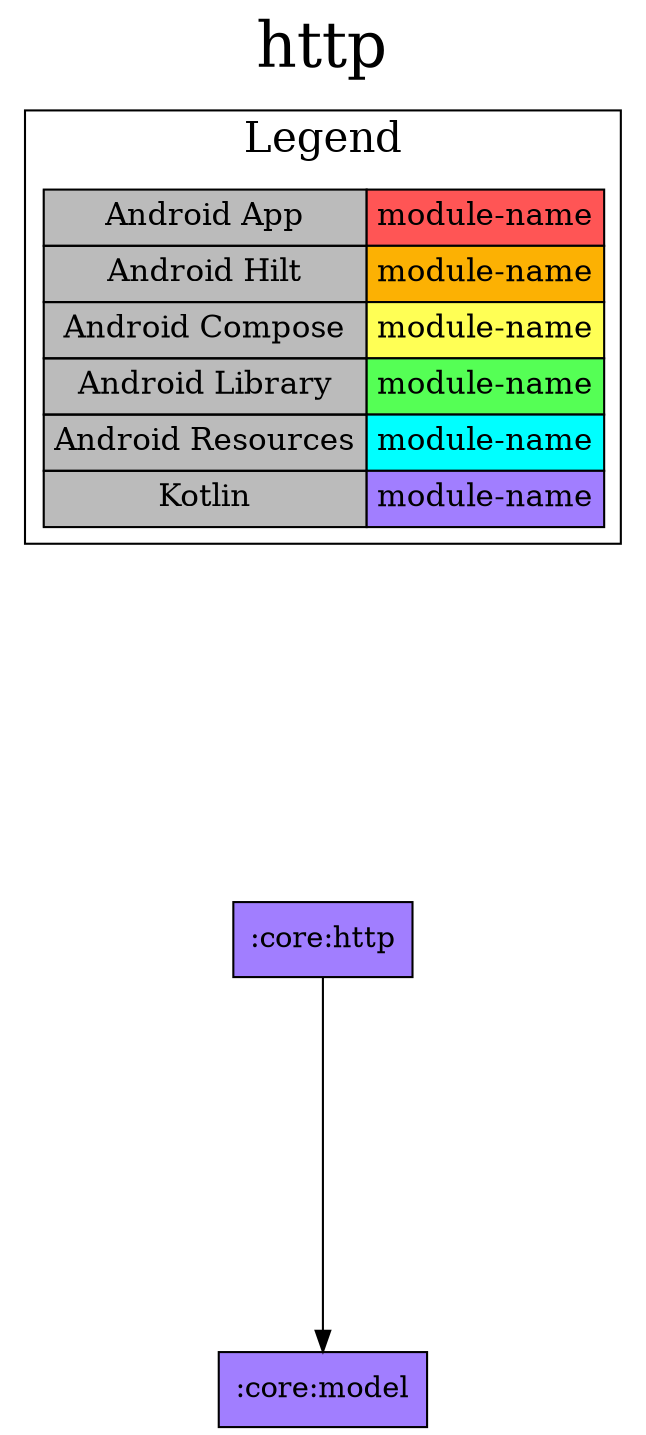 digraph {
edge ["dir"="forward"]
graph ["dpi"="100","label"="http","labelloc"="t","fontsize"="30","ranksep"="2.5","rankdir"="TB"]
node ["style"="filled"]
":core:http" ["fillcolor"="#A17EFF","shape"="box"]
":core:model" ["fillcolor"="#A17EFF","shape"="box"]
{
edge ["dir"="none"]
graph ["rank"="same"]
}
":core:http" -> ":core:model"
subgraph "cluster_legend" {
edge ["dir"="none"]
graph ["label"="Legend","fontsize"="20"]
"Legend" ["style"="filled","fillcolor"="#bbbbbb","shape"="none","margin"="0","fontsize"="15","label"=<
<TABLE BORDER="0" CELLBORDER="1" CELLSPACING="0" CELLPADDING="4">
<TR><TD>Android App</TD><TD BGCOLOR="#FF5555">module-name</TD></TR>
<TR><TD>Android Hilt</TD><TD BGCOLOR="#FCB103">module-name</TD></TR>
<TR><TD>Android Compose</TD><TD BGCOLOR="#FFFF55">module-name</TD></TR>
<TR><TD>Android Library</TD><TD BGCOLOR="#55FF55">module-name</TD></TR>
<TR><TD>Android Resources</TD><TD BGCOLOR="#00FFFF">module-name</TD></TR>
<TR><TD>Kotlin</TD><TD BGCOLOR="#A17EFF">module-name</TD></TR>
</TABLE>
>]
} -> ":core:http" ["style"="invis"]
}